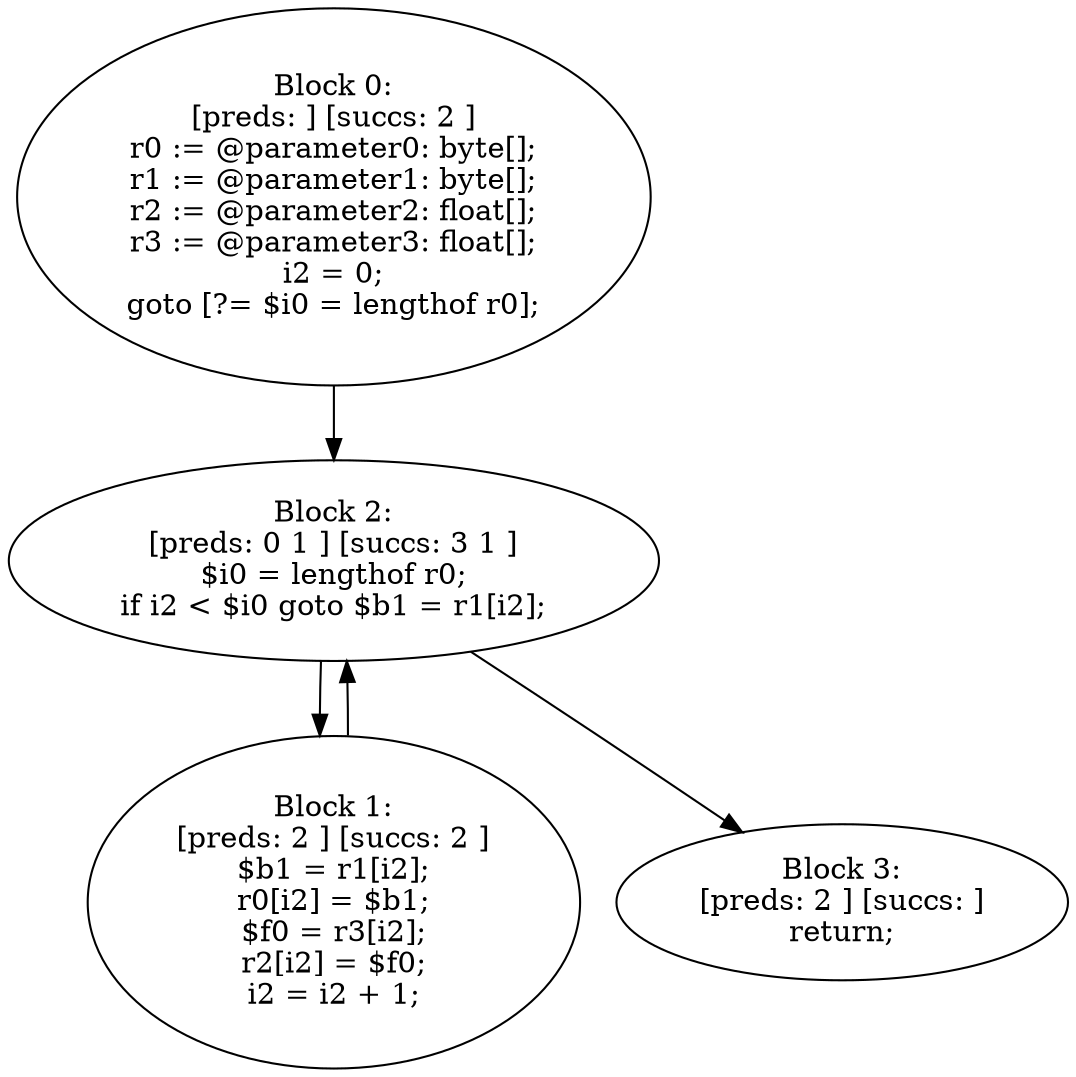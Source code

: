 digraph "unitGraph" {
    "Block 0:
[preds: ] [succs: 2 ]
r0 := @parameter0: byte[];
r1 := @parameter1: byte[];
r2 := @parameter2: float[];
r3 := @parameter3: float[];
i2 = 0;
goto [?= $i0 = lengthof r0];
"
    "Block 1:
[preds: 2 ] [succs: 2 ]
$b1 = r1[i2];
r0[i2] = $b1;
$f0 = r3[i2];
r2[i2] = $f0;
i2 = i2 + 1;
"
    "Block 2:
[preds: 0 1 ] [succs: 3 1 ]
$i0 = lengthof r0;
if i2 < $i0 goto $b1 = r1[i2];
"
    "Block 3:
[preds: 2 ] [succs: ]
return;
"
    "Block 0:
[preds: ] [succs: 2 ]
r0 := @parameter0: byte[];
r1 := @parameter1: byte[];
r2 := @parameter2: float[];
r3 := @parameter3: float[];
i2 = 0;
goto [?= $i0 = lengthof r0];
"->"Block 2:
[preds: 0 1 ] [succs: 3 1 ]
$i0 = lengthof r0;
if i2 < $i0 goto $b1 = r1[i2];
";
    "Block 1:
[preds: 2 ] [succs: 2 ]
$b1 = r1[i2];
r0[i2] = $b1;
$f0 = r3[i2];
r2[i2] = $f0;
i2 = i2 + 1;
"->"Block 2:
[preds: 0 1 ] [succs: 3 1 ]
$i0 = lengthof r0;
if i2 < $i0 goto $b1 = r1[i2];
";
    "Block 2:
[preds: 0 1 ] [succs: 3 1 ]
$i0 = lengthof r0;
if i2 < $i0 goto $b1 = r1[i2];
"->"Block 3:
[preds: 2 ] [succs: ]
return;
";
    "Block 2:
[preds: 0 1 ] [succs: 3 1 ]
$i0 = lengthof r0;
if i2 < $i0 goto $b1 = r1[i2];
"->"Block 1:
[preds: 2 ] [succs: 2 ]
$b1 = r1[i2];
r0[i2] = $b1;
$f0 = r3[i2];
r2[i2] = $f0;
i2 = i2 + 1;
";
}
